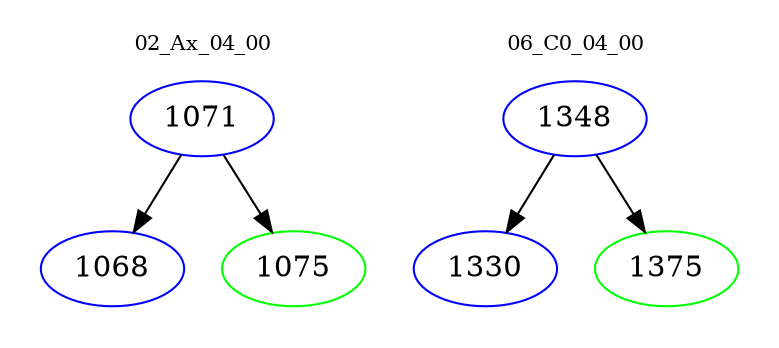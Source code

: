 digraph{
subgraph cluster_0 {
color = white
label = "02_Ax_04_00";
fontsize=10;
T0_1071 [label="1071", color="blue"]
T0_1071 -> T0_1068 [color="black"]
T0_1068 [label="1068", color="blue"]
T0_1071 -> T0_1075 [color="black"]
T0_1075 [label="1075", color="green"]
}
subgraph cluster_1 {
color = white
label = "06_C0_04_00";
fontsize=10;
T1_1348 [label="1348", color="blue"]
T1_1348 -> T1_1330 [color="black"]
T1_1330 [label="1330", color="blue"]
T1_1348 -> T1_1375 [color="black"]
T1_1375 [label="1375", color="green"]
}
}
